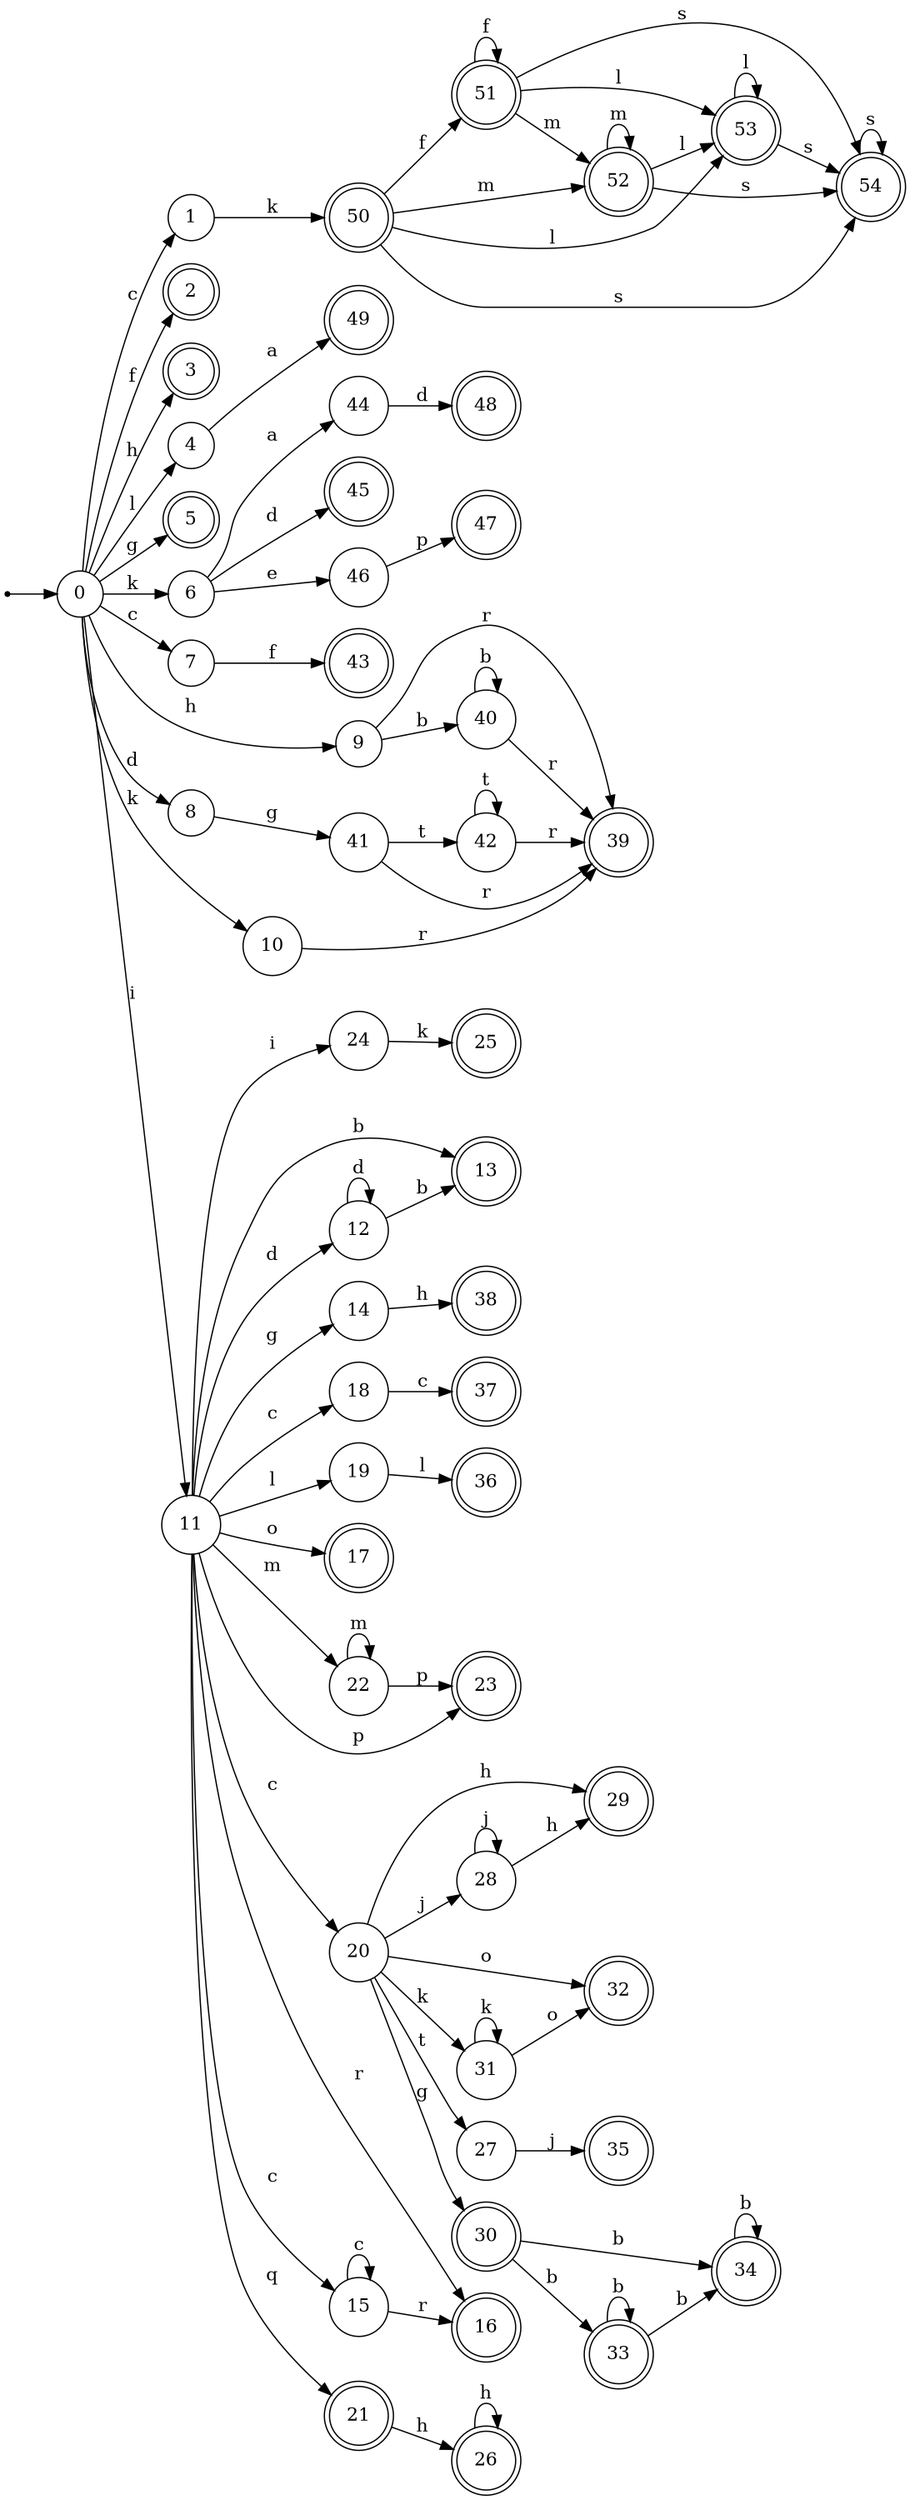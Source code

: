 digraph finite_state_machine {
rankdir=LR;
size="20,20";
node [shape = point]; "dummy0"
node [shape = circle]; "0";
"dummy0" -> "0";
node [shape = circle]; "1";
node [shape = doublecircle]; "2";node [shape = doublecircle]; "3";node [shape = circle]; "4";
node [shape = doublecircle]; "5";node [shape = circle]; "6";
node [shape = circle]; "7";
node [shape = circle]; "8";
node [shape = circle]; "9";
node [shape = circle]; "10";
node [shape = circle]; "11";
node [shape = circle]; "12";
node [shape = doublecircle]; "13";node [shape = circle]; "14";
node [shape = circle]; "15";
node [shape = doublecircle]; "16";node [shape = doublecircle]; "17";node [shape = circle]; "18";
node [shape = circle]; "19";
node [shape = circle]; "20";
node [shape = doublecircle]; "21";node [shape = circle]; "22";
node [shape = doublecircle]; "23";node [shape = circle]; "24";
node [shape = doublecircle]; "25";node [shape = doublecircle]; "26";node [shape = circle]; "27";
node [shape = circle]; "28";
node [shape = doublecircle]; "29";node [shape = doublecircle]; "30";node [shape = circle]; "31";
node [shape = doublecircle]; "32";node [shape = doublecircle]; "33";node [shape = doublecircle]; "34";node [shape = doublecircle]; "35";node [shape = doublecircle]; "36";node [shape = doublecircle]; "37";node [shape = doublecircle]; "38";node [shape = doublecircle]; "39";node [shape = circle]; "40";
node [shape = circle]; "41";
node [shape = circle]; "42";
node [shape = doublecircle]; "43";node [shape = circle]; "44";
node [shape = doublecircle]; "45";node [shape = circle]; "46";
node [shape = doublecircle]; "47";node [shape = doublecircle]; "48";node [shape = doublecircle]; "49";node [shape = doublecircle]; "50";node [shape = doublecircle]; "51";node [shape = doublecircle]; "52";node [shape = doublecircle]; "53";node [shape = doublecircle]; "54";"0" -> "1" [label = "c"];
 "0" -> "7" [label = "c"];
 "0" -> "2" [label = "f"];
 "0" -> "9" [label = "h"];
 "0" -> "3" [label = "h"];
 "0" -> "4" [label = "l"];
 "0" -> "5" [label = "g"];
 "0" -> "10" [label = "k"];
 "0" -> "6" [label = "k"];
 "0" -> "8" [label = "d"];
 "0" -> "11" [label = "i"];
 "11" -> "12" [label = "d"];
 "11" -> "13" [label = "b"];
 "11" -> "14" [label = "g"];
 "11" -> "18" [label = "c"];
 "11" -> "20" [label = "c"];
 "11" -> "15" [label = "c"];
 "11" -> "16" [label = "r"];
 "11" -> "17" [label = "o"];
 "11" -> "19" [label = "l"];
 "11" -> "21" [label = "q"];
 "11" -> "22" [label = "m"];
 "11" -> "23" [label = "p"];
 "11" -> "24" [label = "i"];
 "24" -> "25" [label = "k"];
 "22" -> "22" [label = "m"];
 "22" -> "23" [label = "p"];
 "21" -> "26" [label = "h"];
 "26" -> "26" [label = "h"];
 "20" -> "27" [label = "t"];
 "20" -> "28" [label = "j"];
 "20" -> "29" [label = "h"];
 "20" -> "30" [label = "g"];
 "20" -> "31" [label = "k"];
 "20" -> "32" [label = "o"];
 "31" -> "31" [label = "k"];
 "31" -> "32" [label = "o"];
 "30" -> "33" [label = "b"];
 "30" -> "34" [label = "b"];
 "34" -> "34" [label = "b"];
 "33" -> "33" [label = "b"];
 "33" -> "34" [label = "b"];
 "28" -> "28" [label = "j"];
 "28" -> "29" [label = "h"];
 "27" -> "35" [label = "j"];
 "19" -> "36" [label = "l"];
 "18" -> "37" [label = "c"];
 "15" -> "15" [label = "c"];
 "15" -> "16" [label = "r"];
 "14" -> "38" [label = "h"];
 "12" -> "12" [label = "d"];
 "12" -> "13" [label = "b"];
 "10" -> "39" [label = "r"];
 "9" -> "40" [label = "b"];
 "9" -> "39" [label = "r"];
 "40" -> "40" [label = "b"];
 "40" -> "39" [label = "r"];
 "8" -> "41" [label = "g"];
 "41" -> "42" [label = "t"];
 "41" -> "39" [label = "r"];
 "42" -> "42" [label = "t"];
 "42" -> "39" [label = "r"];
 "7" -> "43" [label = "f"];
 "6" -> "44" [label = "a"];
 "6" -> "45" [label = "d"];
 "6" -> "46" [label = "e"];
 "46" -> "47" [label = "p"];
 "44" -> "48" [label = "d"];
 "4" -> "49" [label = "a"];
 "1" -> "50" [label = "k"];
 "50" -> "51" [label = "f"];
 "50" -> "52" [label = "m"];
 "50" -> "53" [label = "l"];
 "50" -> "54" [label = "s"];
 "54" -> "54" [label = "s"];
 "53" -> "53" [label = "l"];
 "53" -> "54" [label = "s"];
 "52" -> "52" [label = "m"];
 "52" -> "53" [label = "l"];
 "52" -> "54" [label = "s"];
 "51" -> "51" [label = "f"];
 "51" -> "52" [label = "m"];
 "51" -> "53" [label = "l"];
 "51" -> "54" [label = "s"];
 }
